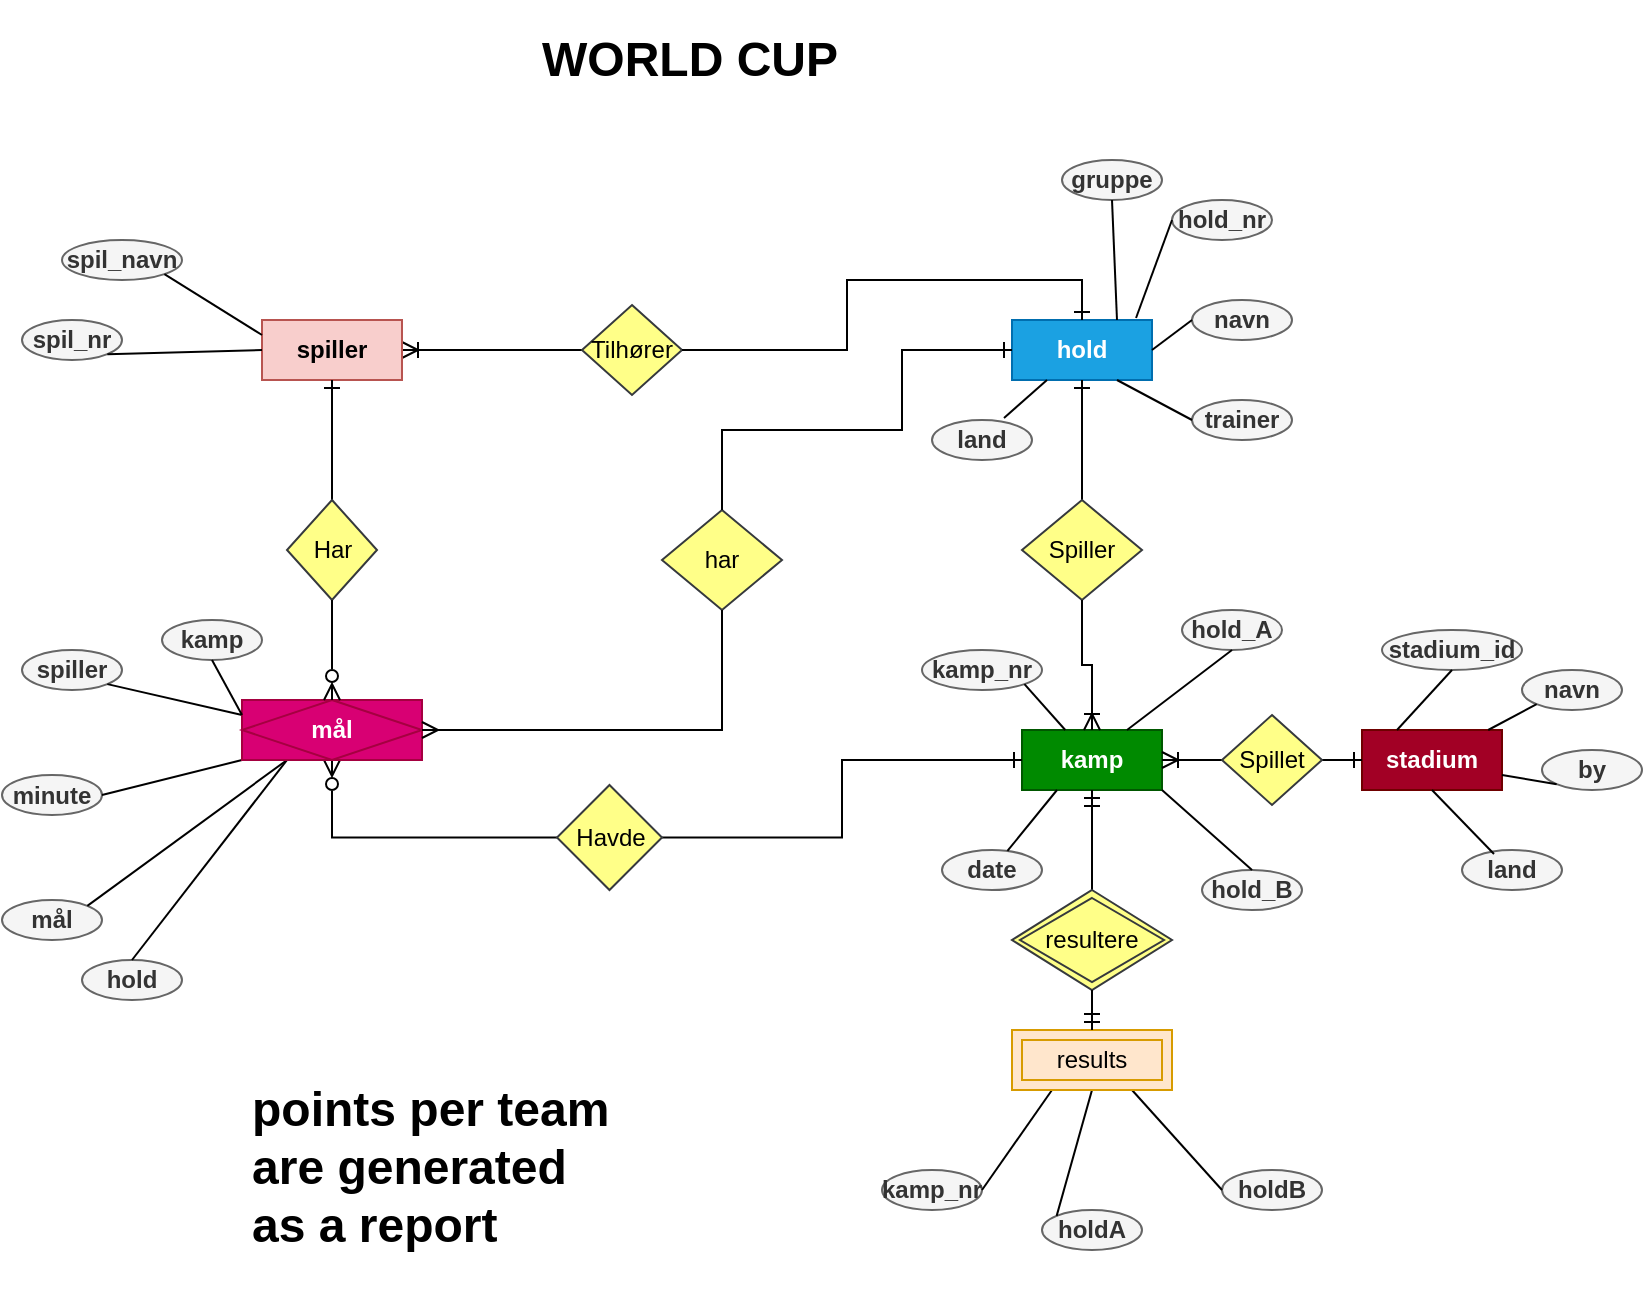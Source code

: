 <mxfile version="20.3.0" type="device"><diagram id="PHccWcWWEl1nGYBdXGYA" name="Page-1"><mxGraphModel dx="1420" dy="905" grid="1" gridSize="10" guides="1" tooltips="1" connect="1" arrows="1" fold="1" page="1" pageScale="1" pageWidth="850" pageHeight="1100" math="0" shadow="0"><root><mxCell id="0"/><mxCell id="1" parent="0"/><mxCell id="5H4Boh_t7vIlpLAdZpg_-17" value="" style="edgeStyle=orthogonalEdgeStyle;rounded=0;orthogonalLoop=1;jettySize=auto;html=1;endArrow=ERoneToMany;endFill=0;startArrow=none;startFill=0;fontStyle=1;exitX=0;exitY=0.5;exitDx=0;exitDy=0;" parent="1" source="Zfe1cUh-1HwH3VEmE9-I-18" target="5H4Boh_t7vIlpLAdZpg_-11" edge="1"><mxGeometry relative="1" as="geometry"/></mxCell><mxCell id="5H4Boh_t7vIlpLAdZpg_-10" value="hold" style="rounded=0;whiteSpace=wrap;html=1;fontStyle=1;fillColor=#1ba1e2;strokeColor=#006EAF;fontColor=#ffffff;" parent="1" vertex="1"><mxGeometry x="525" y="230" width="70" height="30" as="geometry"/></mxCell><mxCell id="5H4Boh_t7vIlpLAdZpg_-11" value="spiller" style="rounded=0;whiteSpace=wrap;html=1;fontStyle=1;fillColor=#f8cecc;strokeColor=#b85450;" parent="1" vertex="1"><mxGeometry x="150" y="230" width="70" height="30" as="geometry"/></mxCell><mxCell id="5H4Boh_t7vIlpLAdZpg_-18" style="edgeStyle=orthogonalEdgeStyle;rounded=0;orthogonalLoop=1;jettySize=auto;html=1;entryX=0.5;entryY=1;entryDx=0;entryDy=0;fontStyle=1;startArrow=none;startFill=0;endArrow=ERone;endFill=0;exitX=0.5;exitY=0;exitDx=0;exitDy=0;" parent="1" source="Zfe1cUh-1HwH3VEmE9-I-28" target="5H4Boh_t7vIlpLAdZpg_-10" edge="1"><mxGeometry relative="1" as="geometry"><mxPoint x="560" y="320" as="sourcePoint"/></mxGeometry></mxCell><mxCell id="5H4Boh_t7vIlpLAdZpg_-19" style="edgeStyle=orthogonalEdgeStyle;rounded=0;orthogonalLoop=1;jettySize=auto;html=1;fontStyle=1;endArrow=ERzeroToMany;endFill=0;startArrow=none;startFill=0;exitX=0;exitY=0.5;exitDx=0;exitDy=0;entryX=0.5;entryY=1;entryDx=0;entryDy=0;" parent="1" source="Zfe1cUh-1HwH3VEmE9-I-27" target="Zfe1cUh-1HwH3VEmE9-I-42" edge="1"><mxGeometry relative="1" as="geometry"/></mxCell><mxCell id="5H4Boh_t7vIlpLAdZpg_-13" value="kamp" style="rounded=0;whiteSpace=wrap;html=1;fontStyle=1;fillColor=#008a00;strokeColor=#005700;fontColor=#ffffff;" parent="1" vertex="1"><mxGeometry x="530" y="435" width="70" height="30" as="geometry"/></mxCell><mxCell id="5H4Boh_t7vIlpLAdZpg_-20" style="edgeStyle=orthogonalEdgeStyle;rounded=0;orthogonalLoop=1;jettySize=auto;html=1;entryX=0.5;entryY=1;entryDx=0;entryDy=0;startArrow=none;startFill=0;endArrow=ERone;endFill=0;fontStyle=1" parent="1" source="Zfe1cUh-1HwH3VEmE9-I-29" target="5H4Boh_t7vIlpLAdZpg_-11" edge="1"><mxGeometry relative="1" as="geometry"/></mxCell><mxCell id="5H4Boh_t7vIlpLAdZpg_-26" value="spil_navn" style="ellipse;whiteSpace=wrap;html=1;fillColor=#f5f5f5;fontColor=#333333;strokeColor=#666666;fontStyle=1" parent="1" vertex="1"><mxGeometry x="50" y="190" width="60" height="20" as="geometry"/></mxCell><mxCell id="5H4Boh_t7vIlpLAdZpg_-28" value="spil_nr" style="ellipse;whiteSpace=wrap;html=1;fillColor=#f5f5f5;fontColor=#333333;strokeColor=#666666;fontStyle=1" parent="1" vertex="1"><mxGeometry x="30" y="230" width="50" height="20" as="geometry"/></mxCell><mxCell id="5H4Boh_t7vIlpLAdZpg_-29" value="navn" style="ellipse;whiteSpace=wrap;html=1;fillColor=#f5f5f5;fontColor=#333333;strokeColor=#666666;fontStyle=1" parent="1" vertex="1"><mxGeometry x="615" y="220" width="50" height="20" as="geometry"/></mxCell><mxCell id="5H4Boh_t7vIlpLAdZpg_-30" value="hold_nr" style="ellipse;whiteSpace=wrap;html=1;fillColor=#f5f5f5;fontColor=#333333;strokeColor=#666666;fontStyle=1" parent="1" vertex="1"><mxGeometry x="605" y="170" width="50" height="20" as="geometry"/></mxCell><mxCell id="5H4Boh_t7vIlpLAdZpg_-31" value="trainer" style="ellipse;whiteSpace=wrap;html=1;fillColor=#f5f5f5;fontColor=#333333;strokeColor=#666666;fontStyle=1" parent="1" vertex="1"><mxGeometry x="615" y="270" width="50" height="20" as="geometry"/></mxCell><mxCell id="5H4Boh_t7vIlpLAdZpg_-32" value="land" style="ellipse;whiteSpace=wrap;html=1;fillColor=#f5f5f5;fontColor=#333333;strokeColor=#666666;fontStyle=1" parent="1" vertex="1"><mxGeometry x="750" y="495" width="50" height="20" as="geometry"/></mxCell><mxCell id="5H4Boh_t7vIlpLAdZpg_-33" value="by" style="ellipse;whiteSpace=wrap;html=1;fillColor=#f5f5f5;fontColor=#333333;strokeColor=#666666;fontStyle=1" parent="1" vertex="1"><mxGeometry x="790" y="445" width="50" height="20" as="geometry"/></mxCell><mxCell id="5H4Boh_t7vIlpLAdZpg_-34" value="stadium_id" style="ellipse;whiteSpace=wrap;html=1;fillColor=#f5f5f5;fontColor=#333333;strokeColor=#666666;fontStyle=1" parent="1" vertex="1"><mxGeometry x="710" y="385" width="70" height="20" as="geometry"/></mxCell><mxCell id="5H4Boh_t7vIlpLAdZpg_-35" value="navn" style="ellipse;whiteSpace=wrap;html=1;fillColor=#f5f5f5;fontColor=#333333;strokeColor=#666666;fontStyle=1" parent="1" vertex="1"><mxGeometry x="780" y="405" width="50" height="20" as="geometry"/></mxCell><mxCell id="5H4Boh_t7vIlpLAdZpg_-41" value="" style="edgeStyle=orthogonalEdgeStyle;rounded=0;orthogonalLoop=1;jettySize=auto;html=1;startArrow=none;startFill=0;endArrow=ERoneToMany;endFill=0;fontStyle=1;entryX=1;entryY=0.5;entryDx=0;entryDy=0;exitX=0;exitY=0.5;exitDx=0;exitDy=0;" parent="1" source="Zfe1cUh-1HwH3VEmE9-I-35" target="5H4Boh_t7vIlpLAdZpg_-13" edge="1"><mxGeometry relative="1" as="geometry"><mxPoint x="660" y="505" as="targetPoint"/></mxGeometry></mxCell><mxCell id="5H4Boh_t7vIlpLAdZpg_-36" value="stadium" style="rounded=0;whiteSpace=wrap;html=1;fontStyle=1;fillColor=#a20025;strokeColor=#6F0000;fontColor=#ffffff;" parent="1" vertex="1"><mxGeometry x="700" y="435" width="70" height="30" as="geometry"/></mxCell><mxCell id="5H4Boh_t7vIlpLAdZpg_-42" value="hold" style="ellipse;whiteSpace=wrap;html=1;fillColor=#f5f5f5;fontColor=#333333;strokeColor=#666666;fontStyle=1" parent="1" vertex="1"><mxGeometry x="60" y="550" width="50" height="20" as="geometry"/></mxCell><mxCell id="5H4Boh_t7vIlpLAdZpg_-43" value="mål" style="ellipse;whiteSpace=wrap;html=1;fillColor=#f5f5f5;fontColor=#333333;strokeColor=#666666;fontStyle=1" parent="1" vertex="1"><mxGeometry x="20" y="520" width="50" height="20" as="geometry"/></mxCell><mxCell id="5H4Boh_t7vIlpLAdZpg_-44" value="minute" style="ellipse;whiteSpace=wrap;html=1;fillColor=#f5f5f5;fontColor=#333333;strokeColor=#666666;fontStyle=1" parent="1" vertex="1"><mxGeometry x="20" y="457.5" width="50" height="20" as="geometry"/></mxCell><mxCell id="5H4Boh_t7vIlpLAdZpg_-47" value="kamp_nr" style="ellipse;whiteSpace=wrap;html=1;fillColor=#f5f5f5;fontColor=#333333;strokeColor=#666666;fontStyle=1" parent="1" vertex="1"><mxGeometry x="480" y="395" width="60" height="20" as="geometry"/></mxCell><mxCell id="5H4Boh_t7vIlpLAdZpg_-48" value="hold_B" style="ellipse;whiteSpace=wrap;html=1;fillColor=#f5f5f5;fontColor=#333333;strokeColor=#666666;fontStyle=1" parent="1" vertex="1"><mxGeometry x="620" y="505" width="50" height="20" as="geometry"/></mxCell><mxCell id="5H4Boh_t7vIlpLAdZpg_-49" value="date" style="ellipse;whiteSpace=wrap;html=1;fillColor=#f5f5f5;fontColor=#333333;strokeColor=#666666;fontStyle=1" parent="1" vertex="1"><mxGeometry x="490" y="495" width="50" height="20" as="geometry"/></mxCell><mxCell id="5H4Boh_t7vIlpLAdZpg_-53" value="" style="endArrow=none;html=1;rounded=0;exitX=0.886;exitY=-0.033;exitDx=0;exitDy=0;exitPerimeter=0;entryX=0;entryY=0.5;entryDx=0;entryDy=0;fontStyle=1" parent="1" source="5H4Boh_t7vIlpLAdZpg_-10" target="5H4Boh_t7vIlpLAdZpg_-30" edge="1"><mxGeometry width="50" height="50" relative="1" as="geometry"><mxPoint x="545" y="230" as="sourcePoint"/><mxPoint x="595" y="180" as="targetPoint"/></mxGeometry></mxCell><mxCell id="5H4Boh_t7vIlpLAdZpg_-54" value="" style="endArrow=none;html=1;rounded=0;entryX=0;entryY=0.25;entryDx=0;entryDy=0;exitX=1;exitY=1;exitDx=0;exitDy=0;fontStyle=1" parent="1" source="5H4Boh_t7vIlpLAdZpg_-26" target="5H4Boh_t7vIlpLAdZpg_-11" edge="1"><mxGeometry width="50" height="50" relative="1" as="geometry"><mxPoint x="60" y="290" as="sourcePoint"/><mxPoint x="110" y="240" as="targetPoint"/></mxGeometry></mxCell><mxCell id="5H4Boh_t7vIlpLAdZpg_-56" value="" style="endArrow=none;html=1;rounded=0;entryX=0;entryY=0.5;entryDx=0;entryDy=0;exitX=1;exitY=1;exitDx=0;exitDy=0;fontStyle=1" parent="1" source="5H4Boh_t7vIlpLAdZpg_-28" target="5H4Boh_t7vIlpLAdZpg_-11" edge="1"><mxGeometry width="50" height="50" relative="1" as="geometry"><mxPoint x="50" y="300" as="sourcePoint"/><mxPoint x="100" y="250" as="targetPoint"/></mxGeometry></mxCell><mxCell id="5H4Boh_t7vIlpLAdZpg_-60" value="" style="endArrow=none;html=1;rounded=0;exitX=0.75;exitY=1;exitDx=0;exitDy=0;entryX=0;entryY=0.5;entryDx=0;entryDy=0;fontStyle=1" parent="1" source="5H4Boh_t7vIlpLAdZpg_-10" target="5H4Boh_t7vIlpLAdZpg_-31" edge="1"><mxGeometry width="50" height="50" relative="1" as="geometry"><mxPoint x="595" y="340" as="sourcePoint"/><mxPoint x="645" y="290" as="targetPoint"/></mxGeometry></mxCell><mxCell id="5H4Boh_t7vIlpLAdZpg_-61" value="" style="endArrow=none;html=1;rounded=0;exitX=1;exitY=0.5;exitDx=0;exitDy=0;entryX=0;entryY=0.5;entryDx=0;entryDy=0;fontStyle=1" parent="1" source="5H4Boh_t7vIlpLAdZpg_-10" target="5H4Boh_t7vIlpLAdZpg_-29" edge="1"><mxGeometry width="50" height="50" relative="1" as="geometry"><mxPoint x="735" y="260" as="sourcePoint"/><mxPoint x="785" y="210" as="targetPoint"/></mxGeometry></mxCell><mxCell id="5H4Boh_t7vIlpLAdZpg_-62" value="" style="endArrow=none;html=1;rounded=0;entryX=0.5;entryY=1;entryDx=0;entryDy=0;exitX=0.32;exitY=0.1;exitDx=0;exitDy=0;exitPerimeter=0;fontStyle=1" parent="1" source="5H4Boh_t7vIlpLAdZpg_-32" target="5H4Boh_t7vIlpLAdZpg_-36" edge="1"><mxGeometry width="50" height="50" relative="1" as="geometry"><mxPoint x="740" y="555" as="sourcePoint"/><mxPoint x="790" y="505" as="targetPoint"/></mxGeometry></mxCell><mxCell id="5H4Boh_t7vIlpLAdZpg_-63" value="" style="endArrow=none;html=1;rounded=0;entryX=1;entryY=0.75;entryDx=0;entryDy=0;exitX=0;exitY=1;exitDx=0;exitDy=0;fontStyle=1" parent="1" source="5H4Boh_t7vIlpLAdZpg_-33" target="5H4Boh_t7vIlpLAdZpg_-36" edge="1"><mxGeometry width="50" height="50" relative="1" as="geometry"><mxPoint x="840" y="505" as="sourcePoint"/><mxPoint x="890" y="455" as="targetPoint"/></mxGeometry></mxCell><mxCell id="5H4Boh_t7vIlpLAdZpg_-64" value="" style="endArrow=none;html=1;rounded=0;entryX=0;entryY=1;entryDx=0;entryDy=0;fontStyle=1" parent="1" source="5H4Boh_t7vIlpLAdZpg_-36" target="5H4Boh_t7vIlpLAdZpg_-35" edge="1"><mxGeometry width="50" height="50" relative="1" as="geometry"><mxPoint x="870" y="385" as="sourcePoint"/><mxPoint x="920" y="335" as="targetPoint"/></mxGeometry></mxCell><mxCell id="5H4Boh_t7vIlpLAdZpg_-65" value="" style="endArrow=none;html=1;rounded=0;exitX=0.25;exitY=0;exitDx=0;exitDy=0;entryX=0.5;entryY=1;entryDx=0;entryDy=0;fontStyle=1" parent="1" source="5H4Boh_t7vIlpLAdZpg_-36" target="5H4Boh_t7vIlpLAdZpg_-34" edge="1"><mxGeometry width="50" height="50" relative="1" as="geometry"><mxPoint x="830" y="265" as="sourcePoint"/><mxPoint x="780" y="395" as="targetPoint"/></mxGeometry></mxCell><mxCell id="5H4Boh_t7vIlpLAdZpg_-66" value="" style="endArrow=none;html=1;rounded=0;entryX=1;entryY=1;entryDx=0;entryDy=0;fontStyle=1" parent="1" source="5H4Boh_t7vIlpLAdZpg_-13" target="5H4Boh_t7vIlpLAdZpg_-47" edge="1"><mxGeometry width="50" height="50" relative="1" as="geometry"><mxPoint x="490" y="595" as="sourcePoint"/><mxPoint x="540" y="545" as="targetPoint"/></mxGeometry></mxCell><mxCell id="5H4Boh_t7vIlpLAdZpg_-67" value="" style="endArrow=none;html=1;rounded=0;entryX=1;entryY=1;entryDx=0;entryDy=0;exitX=0.5;exitY=0;exitDx=0;exitDy=0;fontStyle=1" parent="1" source="5H4Boh_t7vIlpLAdZpg_-48" target="5H4Boh_t7vIlpLAdZpg_-13" edge="1"><mxGeometry width="50" height="50" relative="1" as="geometry"><mxPoint x="600" y="585" as="sourcePoint"/><mxPoint x="650" y="535" as="targetPoint"/></mxGeometry></mxCell><mxCell id="5H4Boh_t7vIlpLAdZpg_-68" value="" style="endArrow=none;html=1;rounded=0;entryX=0.25;entryY=1;entryDx=0;entryDy=0;fontStyle=1" parent="1" source="5H4Boh_t7vIlpLAdZpg_-49" target="5H4Boh_t7vIlpLAdZpg_-13" edge="1"><mxGeometry width="50" height="50" relative="1" as="geometry"><mxPoint x="530" y="595" as="sourcePoint"/><mxPoint x="580" y="545" as="targetPoint"/></mxGeometry></mxCell><mxCell id="5H4Boh_t7vIlpLAdZpg_-70" value="" style="endArrow=none;html=1;rounded=0;exitX=1;exitY=0;exitDx=0;exitDy=0;fontStyle=1;entryX=0.25;entryY=1;entryDx=0;entryDy=0;" parent="1" source="5H4Boh_t7vIlpLAdZpg_-43" target="Zfe1cUh-1HwH3VEmE9-I-42" edge="1"><mxGeometry width="50" height="50" relative="1" as="geometry"><mxPoint x="70" y="570" as="sourcePoint"/><mxPoint x="120" y="470" as="targetPoint"/></mxGeometry></mxCell><mxCell id="5H4Boh_t7vIlpLAdZpg_-71" value="" style="endArrow=none;html=1;rounded=0;exitX=0.5;exitY=0;exitDx=0;exitDy=0;fontStyle=1;entryX=0.25;entryY=1;entryDx=0;entryDy=0;" parent="1" source="5H4Boh_t7vIlpLAdZpg_-42" target="Zfe1cUh-1HwH3VEmE9-I-42" edge="1"><mxGeometry width="50" height="50" relative="1" as="geometry"><mxPoint x="130" y="570" as="sourcePoint"/><mxPoint x="150" y="480" as="targetPoint"/></mxGeometry></mxCell><mxCell id="5H4Boh_t7vIlpLAdZpg_-73" value="" style="endArrow=none;html=1;rounded=0;exitX=1;exitY=0.5;exitDx=0;exitDy=0;fontStyle=1;entryX=0;entryY=1;entryDx=0;entryDy=0;" parent="1" source="5H4Boh_t7vIlpLAdZpg_-44" target="Zfe1cUh-1HwH3VEmE9-I-42" edge="1"><mxGeometry width="50" height="50" relative="1" as="geometry"><mxPoint x="60" y="520" as="sourcePoint"/><mxPoint x="110" y="450" as="targetPoint"/></mxGeometry></mxCell><mxCell id="Zfe1cUh-1HwH3VEmE9-I-2" value="hold_A" style="ellipse;whiteSpace=wrap;html=1;fillColor=#f5f5f5;fontColor=#333333;strokeColor=#666666;fontStyle=1" parent="1" vertex="1"><mxGeometry x="610" y="375" width="50" height="20" as="geometry"/></mxCell><mxCell id="Zfe1cUh-1HwH3VEmE9-I-3" value="" style="endArrow=none;html=1;rounded=0;entryX=0.75;entryY=0;entryDx=0;entryDy=0;fontStyle=1;exitX=0.5;exitY=1;exitDx=0;exitDy=0;" parent="1" source="Zfe1cUh-1HwH3VEmE9-I-2" target="5H4Boh_t7vIlpLAdZpg_-13" edge="1"><mxGeometry width="50" height="50" relative="1" as="geometry"><mxPoint x="620" y="395" as="sourcePoint"/><mxPoint x="535.863" y="424.965" as="targetPoint"/></mxGeometry></mxCell><mxCell id="Zfe1cUh-1HwH3VEmE9-I-4" value="land" style="ellipse;whiteSpace=wrap;html=1;fillColor=#f5f5f5;fontColor=#333333;strokeColor=#666666;fontStyle=1" parent="1" vertex="1"><mxGeometry x="485" y="280" width="50" height="20" as="geometry"/></mxCell><mxCell id="Zfe1cUh-1HwH3VEmE9-I-6" value="" style="endArrow=none;html=1;rounded=0;exitX=0.25;exitY=1;exitDx=0;exitDy=0;entryX=0.72;entryY=-0.05;entryDx=0;entryDy=0;fontStyle=1;entryPerimeter=0;" parent="1" source="5H4Boh_t7vIlpLAdZpg_-10" target="Zfe1cUh-1HwH3VEmE9-I-4" edge="1"><mxGeometry width="50" height="50" relative="1" as="geometry"><mxPoint x="495" y="270" as="sourcePoint"/><mxPoint x="532.5" y="290" as="targetPoint"/></mxGeometry></mxCell><mxCell id="Zfe1cUh-1HwH3VEmE9-I-9" value="holdA" style="ellipse;whiteSpace=wrap;html=1;fillColor=#f5f5f5;fontColor=#333333;strokeColor=#666666;fontStyle=1" parent="1" vertex="1"><mxGeometry x="540" y="675" width="50" height="20" as="geometry"/></mxCell><mxCell id="Zfe1cUh-1HwH3VEmE9-I-11" value="kamp_nr" style="ellipse;whiteSpace=wrap;html=1;fillColor=#f5f5f5;fontColor=#333333;strokeColor=#666666;fontStyle=1" parent="1" vertex="1"><mxGeometry x="460" y="655" width="50" height="20" as="geometry"/></mxCell><mxCell id="Zfe1cUh-1HwH3VEmE9-I-13" value="" style="endArrow=none;html=1;rounded=0;entryX=0;entryY=0;entryDx=0;entryDy=0;exitX=0.5;exitY=1;exitDx=0;exitDy=0;fontStyle=1;" parent="1" source="9mNwLkMxiM6TykOFzulr-3" target="Zfe1cUh-1HwH3VEmE9-I-9" edge="1"><mxGeometry width="50" height="50" relative="1" as="geometry"><mxPoint x="565" y="655" as="sourcePoint"/><mxPoint x="660" y="685" as="targetPoint"/></mxGeometry></mxCell><mxCell id="Zfe1cUh-1HwH3VEmE9-I-14" value="" style="endArrow=none;html=1;rounded=0;entryX=1;entryY=0.5;entryDx=0;entryDy=0;exitX=0.25;exitY=1;exitDx=0;exitDy=0;fontStyle=1" parent="1" source="9mNwLkMxiM6TykOFzulr-3" target="Zfe1cUh-1HwH3VEmE9-I-11" edge="1"><mxGeometry width="50" height="50" relative="1" as="geometry"><mxPoint x="530" y="640" as="sourcePoint"/><mxPoint x="520" y="565" as="targetPoint"/></mxGeometry></mxCell><mxCell id="Zfe1cUh-1HwH3VEmE9-I-18" value="Tilhører" style="rhombus;whiteSpace=wrap;html=1;fillColor=#ffff88;strokeColor=#36393d;" parent="1" vertex="1"><mxGeometry x="310" y="222.5" width="50" height="45" as="geometry"/></mxCell><mxCell id="Zfe1cUh-1HwH3VEmE9-I-19" value="" style="edgeStyle=orthogonalEdgeStyle;rounded=0;orthogonalLoop=1;jettySize=auto;html=1;endArrow=none;endFill=0;startArrow=ERone;startFill=0;fontStyle=1;exitX=0;exitY=0.5;exitDx=0;exitDy=0;entryX=1;entryY=0.5;entryDx=0;entryDy=0;" parent="1" source="5H4Boh_t7vIlpLAdZpg_-13" target="Zfe1cUh-1HwH3VEmE9-I-27" edge="1"><mxGeometry relative="1" as="geometry"><mxPoint x="490" y="145" as="sourcePoint"/><mxPoint x="450" y="145" as="targetPoint"/></mxGeometry></mxCell><mxCell id="Zfe1cUh-1HwH3VEmE9-I-23" value="" style="edgeStyle=orthogonalEdgeStyle;rounded=0;orthogonalLoop=1;jettySize=auto;html=1;endArrow=none;endFill=0;startArrow=ERone;startFill=0;fontStyle=1;exitX=0;exitY=0.5;exitDx=0;exitDy=0;entryX=1;entryY=0.5;entryDx=0;entryDy=0;" parent="1" source="5H4Boh_t7vIlpLAdZpg_-36" target="Zfe1cUh-1HwH3VEmE9-I-35" edge="1"><mxGeometry relative="1" as="geometry"><mxPoint x="730" y="85" as="sourcePoint"/><mxPoint x="690" y="85" as="targetPoint"/></mxGeometry></mxCell><mxCell id="Zfe1cUh-1HwH3VEmE9-I-24" value="" style="edgeStyle=orthogonalEdgeStyle;rounded=0;orthogonalLoop=1;jettySize=auto;html=1;endArrow=none;endFill=0;startArrow=ERone;startFill=0;fontStyle=1;entryX=1;entryY=0.5;entryDx=0;entryDy=0;exitX=0.5;exitY=0;exitDx=0;exitDy=0;" parent="1" source="5H4Boh_t7vIlpLAdZpg_-10" target="Zfe1cUh-1HwH3VEmE9-I-18" edge="1"><mxGeometry relative="1" as="geometry"><mxPoint x="540" y="250" as="sourcePoint"/><mxPoint x="560" y="115" as="targetPoint"/></mxGeometry></mxCell><mxCell id="Zfe1cUh-1HwH3VEmE9-I-27" value="Havde" style="rhombus;whiteSpace=wrap;html=1;fillColor=#ffff88;strokeColor=#36393d;" parent="1" vertex="1"><mxGeometry x="297.5" y="462.5" width="52.5" height="52.5" as="geometry"/></mxCell><mxCell id="Zfe1cUh-1HwH3VEmE9-I-29" value="Har" style="rhombus;whiteSpace=wrap;html=1;fillColor=#ffff88;strokeColor=#36393d;" parent="1" vertex="1"><mxGeometry x="162.5" y="320" width="45" height="50" as="geometry"/></mxCell><mxCell id="Zfe1cUh-1HwH3VEmE9-I-28" value="Spiller" style="rhombus;whiteSpace=wrap;html=1;fillColor=#ffff88;strokeColor=#36393d;" parent="1" vertex="1"><mxGeometry x="530" y="320" width="60" height="50" as="geometry"/></mxCell><mxCell id="Zfe1cUh-1HwH3VEmE9-I-34" value="" style="edgeStyle=orthogonalEdgeStyle;rounded=0;orthogonalLoop=1;jettySize=auto;html=1;entryX=0.5;entryY=1;entryDx=0;entryDy=0;fontStyle=1;startArrow=ERoneToMany;startFill=0;endArrow=none;endFill=0;" parent="1" source="5H4Boh_t7vIlpLAdZpg_-13" target="Zfe1cUh-1HwH3VEmE9-I-28" edge="1"><mxGeometry relative="1" as="geometry"><mxPoint x="565" y="435" as="sourcePoint"/><mxPoint x="565" y="275" as="targetPoint"/></mxGeometry></mxCell><mxCell id="Zfe1cUh-1HwH3VEmE9-I-35" value="Spillet" style="rhombus;whiteSpace=wrap;html=1;fillColor=#ffff88;strokeColor=#36393d;" parent="1" vertex="1"><mxGeometry x="630" y="427.5" width="50" height="45" as="geometry"/></mxCell><mxCell id="Zfe1cUh-1HwH3VEmE9-I-36" value="gruppe" style="ellipse;whiteSpace=wrap;html=1;fillColor=#f5f5f5;fontColor=#333333;strokeColor=#666666;fontStyle=1" parent="1" vertex="1"><mxGeometry x="550" y="150" width="50" height="20" as="geometry"/></mxCell><mxCell id="Zfe1cUh-1HwH3VEmE9-I-37" value="" style="endArrow=none;html=1;rounded=0;exitX=0.75;exitY=0;exitDx=0;exitDy=0;entryX=0.5;entryY=1;entryDx=0;entryDy=0;fontStyle=1" parent="1" source="5H4Boh_t7vIlpLAdZpg_-10" target="Zfe1cUh-1HwH3VEmE9-I-36" edge="1"><mxGeometry width="50" height="50" relative="1" as="geometry"><mxPoint x="425" y="130" as="sourcePoint"/><mxPoint x="442.98" y="80.99" as="targetPoint"/></mxGeometry></mxCell><mxCell id="Zfe1cUh-1HwH3VEmE9-I-38" value="spiller" style="ellipse;whiteSpace=wrap;html=1;fillColor=#f5f5f5;fontColor=#333333;strokeColor=#666666;fontStyle=1" parent="1" vertex="1"><mxGeometry x="30" y="395" width="50" height="20" as="geometry"/></mxCell><mxCell id="Zfe1cUh-1HwH3VEmE9-I-39" value="" style="endArrow=none;html=1;rounded=0;exitX=1;exitY=1;exitDx=0;exitDy=0;fontStyle=1;entryX=0;entryY=0.25;entryDx=0;entryDy=0;" parent="1" source="Zfe1cUh-1HwH3VEmE9-I-38" target="Zfe1cUh-1HwH3VEmE9-I-42" edge="1"><mxGeometry width="50" height="50" relative="1" as="geometry"><mxPoint x="140" y="360" as="sourcePoint"/><mxPoint x="110" y="420" as="targetPoint"/></mxGeometry></mxCell><mxCell id="Zfe1cUh-1HwH3VEmE9-I-42" value="&lt;span&gt;mål&lt;/span&gt;" style="shape=associativeEntity;whiteSpace=wrap;html=1;align=center;fontStyle=1;fillColor=#d80073;fontColor=#ffffff;strokeColor=#A50040;" parent="1" vertex="1"><mxGeometry x="140" y="420" width="90" height="30" as="geometry"/></mxCell><mxCell id="Zfe1cUh-1HwH3VEmE9-I-43" style="edgeStyle=orthogonalEdgeStyle;rounded=0;orthogonalLoop=1;jettySize=auto;html=1;fontStyle=1;endArrow=ERzeroToMany;endFill=0;startArrow=none;startFill=0;exitX=0.5;exitY=1;exitDx=0;exitDy=0;entryX=0.5;entryY=0;entryDx=0;entryDy=0;" parent="1" source="Zfe1cUh-1HwH3VEmE9-I-29" target="Zfe1cUh-1HwH3VEmE9-I-42" edge="1"><mxGeometry relative="1" as="geometry"><mxPoint x="270" y="390" as="sourcePoint"/><mxPoint x="220" y="390" as="targetPoint"/></mxGeometry></mxCell><mxCell id="Zfe1cUh-1HwH3VEmE9-I-44" style="edgeStyle=orthogonalEdgeStyle;rounded=0;orthogonalLoop=1;jettySize=auto;html=1;fontStyle=1;endArrow=ERmandOne;endFill=0;startArrow=none;startFill=0;exitX=0.5;exitY=0;exitDx=0;exitDy=0;entryX=0.5;entryY=1;entryDx=0;entryDy=0;" parent="1" source="9mNwLkMxiM6TykOFzulr-5" target="5H4Boh_t7vIlpLAdZpg_-13" edge="1"><mxGeometry relative="1" as="geometry"><mxPoint x="565" y="525" as="sourcePoint"/><mxPoint x="320" y="765" as="targetPoint"/></mxGeometry></mxCell><mxCell id="9mNwLkMxiM6TykOFzulr-1" value="holdB" style="ellipse;whiteSpace=wrap;html=1;fillColor=#f5f5f5;fontColor=#333333;strokeColor=#666666;fontStyle=1" vertex="1" parent="1"><mxGeometry x="630" y="655" width="50" height="20" as="geometry"/></mxCell><mxCell id="9mNwLkMxiM6TykOFzulr-2" value="" style="endArrow=none;html=1;rounded=0;entryX=0;entryY=0.5;entryDx=0;entryDy=0;exitX=0.75;exitY=1;exitDx=0;exitDy=0;fontStyle=1;" edge="1" parent="1" source="9mNwLkMxiM6TykOFzulr-3" target="9mNwLkMxiM6TykOFzulr-1"><mxGeometry width="50" height="50" relative="1" as="geometry"><mxPoint x="600" y="647.5" as="sourcePoint"/><mxPoint x="722.322" y="697.929" as="targetPoint"/></mxGeometry></mxCell><mxCell id="9mNwLkMxiM6TykOFzulr-3" value="results" style="shape=ext;margin=3;double=1;whiteSpace=wrap;html=1;align=center;fillColor=#ffe6cc;strokeColor=#d79b00;" vertex="1" parent="1"><mxGeometry x="525" y="585" width="80" height="30" as="geometry"/></mxCell><mxCell id="9mNwLkMxiM6TykOFzulr-5" value="resultere" style="shape=rhombus;double=1;perimeter=rhombusPerimeter;whiteSpace=wrap;html=1;align=center;fillColor=#ffff88;strokeColor=#36393d;" vertex="1" parent="1"><mxGeometry x="525" y="515" width="80" height="50" as="geometry"/></mxCell><mxCell id="9mNwLkMxiM6TykOFzulr-7" value="" style="endArrow=none;html=1;rounded=0;entryX=0.5;entryY=1;entryDx=0;entryDy=0;exitX=0.5;exitY=0;exitDx=0;exitDy=0;fontStyle=1;endFill=0;startArrow=ERmandOne;startFill=0;" edge="1" parent="1" source="9mNwLkMxiM6TykOFzulr-3" target="9mNwLkMxiM6TykOFzulr-5"><mxGeometry width="50" height="50" relative="1" as="geometry"><mxPoint x="700" y="605" as="sourcePoint"/><mxPoint x="655" y="565" as="targetPoint"/></mxGeometry></mxCell><mxCell id="9mNwLkMxiM6TykOFzulr-8" value="har" style="rhombus;whiteSpace=wrap;html=1;fillColor=#ffff88;strokeColor=#36393d;" vertex="1" parent="1"><mxGeometry x="350" y="325" width="60" height="50" as="geometry"/></mxCell><mxCell id="9mNwLkMxiM6TykOFzulr-10" value="" style="endArrow=none;html=1;rounded=0;entryX=0.5;entryY=0;entryDx=0;entryDy=0;fontStyle=1;endFill=0;startArrow=ERone;startFill=0;exitX=0;exitY=0.5;exitDx=0;exitDy=0;" edge="1" parent="1" source="5H4Boh_t7vIlpLAdZpg_-10" target="9mNwLkMxiM6TykOFzulr-8"><mxGeometry width="50" height="50" relative="1" as="geometry"><mxPoint x="490" y="270" as="sourcePoint"/><mxPoint x="368.5" y="354" as="targetPoint"/><Array as="points"><mxPoint x="470" y="245"/><mxPoint x="470" y="285"/><mxPoint x="380" y="285"/></Array></mxGeometry></mxCell><mxCell id="9mNwLkMxiM6TykOFzulr-11" value="" style="endArrow=ERmany;html=1;rounded=0;exitX=0.5;exitY=1;exitDx=0;exitDy=0;entryX=1;entryY=0.5;entryDx=0;entryDy=0;fontStyle=1;endFill=0;" edge="1" parent="1" source="9mNwLkMxiM6TykOFzulr-8" target="Zfe1cUh-1HwH3VEmE9-I-42"><mxGeometry width="50" height="50" relative="1" as="geometry"><mxPoint x="350" y="405" as="sourcePoint"/><mxPoint x="328.5" y="424" as="targetPoint"/><Array as="points"><mxPoint x="380" y="435"/></Array></mxGeometry></mxCell><mxCell id="9mNwLkMxiM6TykOFzulr-12" value="&lt;h1&gt;WORLD CUP&lt;/h1&gt;" style="text;html=1;strokeColor=none;fillColor=none;spacing=5;spacingTop=-20;whiteSpace=wrap;overflow=hidden;rounded=0;" vertex="1" parent="1"><mxGeometry x="285" y="80" width="190" height="40" as="geometry"/></mxCell><mxCell id="9mNwLkMxiM6TykOFzulr-13" value="kamp" style="ellipse;whiteSpace=wrap;html=1;fillColor=#f5f5f5;fontColor=#333333;strokeColor=#666666;fontStyle=1" vertex="1" parent="1"><mxGeometry x="100" y="380" width="50" height="20" as="geometry"/></mxCell><mxCell id="9mNwLkMxiM6TykOFzulr-15" value="" style="endArrow=none;html=1;rounded=0;exitX=0.5;exitY=1;exitDx=0;exitDy=0;fontStyle=1;entryX=0;entryY=0.25;entryDx=0;entryDy=0;" edge="1" parent="1" source="9mNwLkMxiM6TykOFzulr-13" target="Zfe1cUh-1HwH3VEmE9-I-42"><mxGeometry width="50" height="50" relative="1" as="geometry"><mxPoint x="200" y="560" as="sourcePoint"/><mxPoint x="267.322" y="575.429" as="targetPoint"/></mxGeometry></mxCell><mxCell id="9mNwLkMxiM6TykOFzulr-16" value="&lt;h1&gt;points per team are generated as a report&lt;/h1&gt;" style="text;html=1;strokeColor=none;fillColor=none;spacing=5;spacingTop=-20;whiteSpace=wrap;overflow=hidden;rounded=0;" vertex="1" parent="1"><mxGeometry x="140" y="605" width="190" height="120" as="geometry"/></mxCell></root></mxGraphModel></diagram></mxfile>